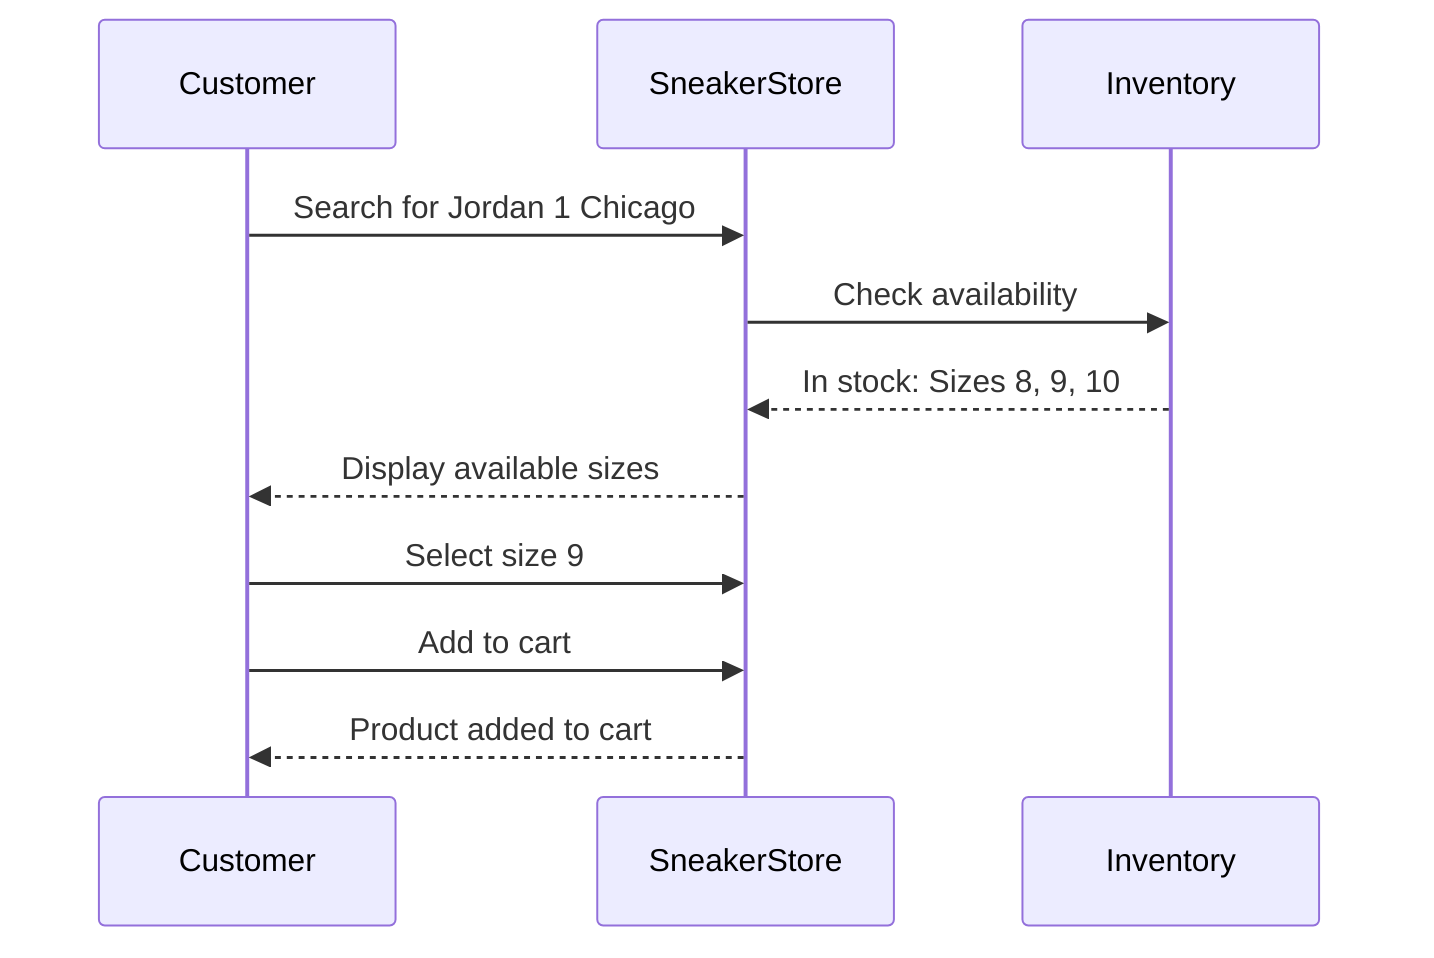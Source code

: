 sequenceDiagram
    participant C as Customer
    participant S as SneakerStore
    participant I as Inventory
    C->>S: Search for Jordan 1 Chicago
    S->>I: Check availability
    I-->>S: In stock: Sizes 8, 9, 10
    S-->>C: Display available sizes
    C->>S: Select size 9
    C->>S: Add to cart
    S-->>C: Product added to cart